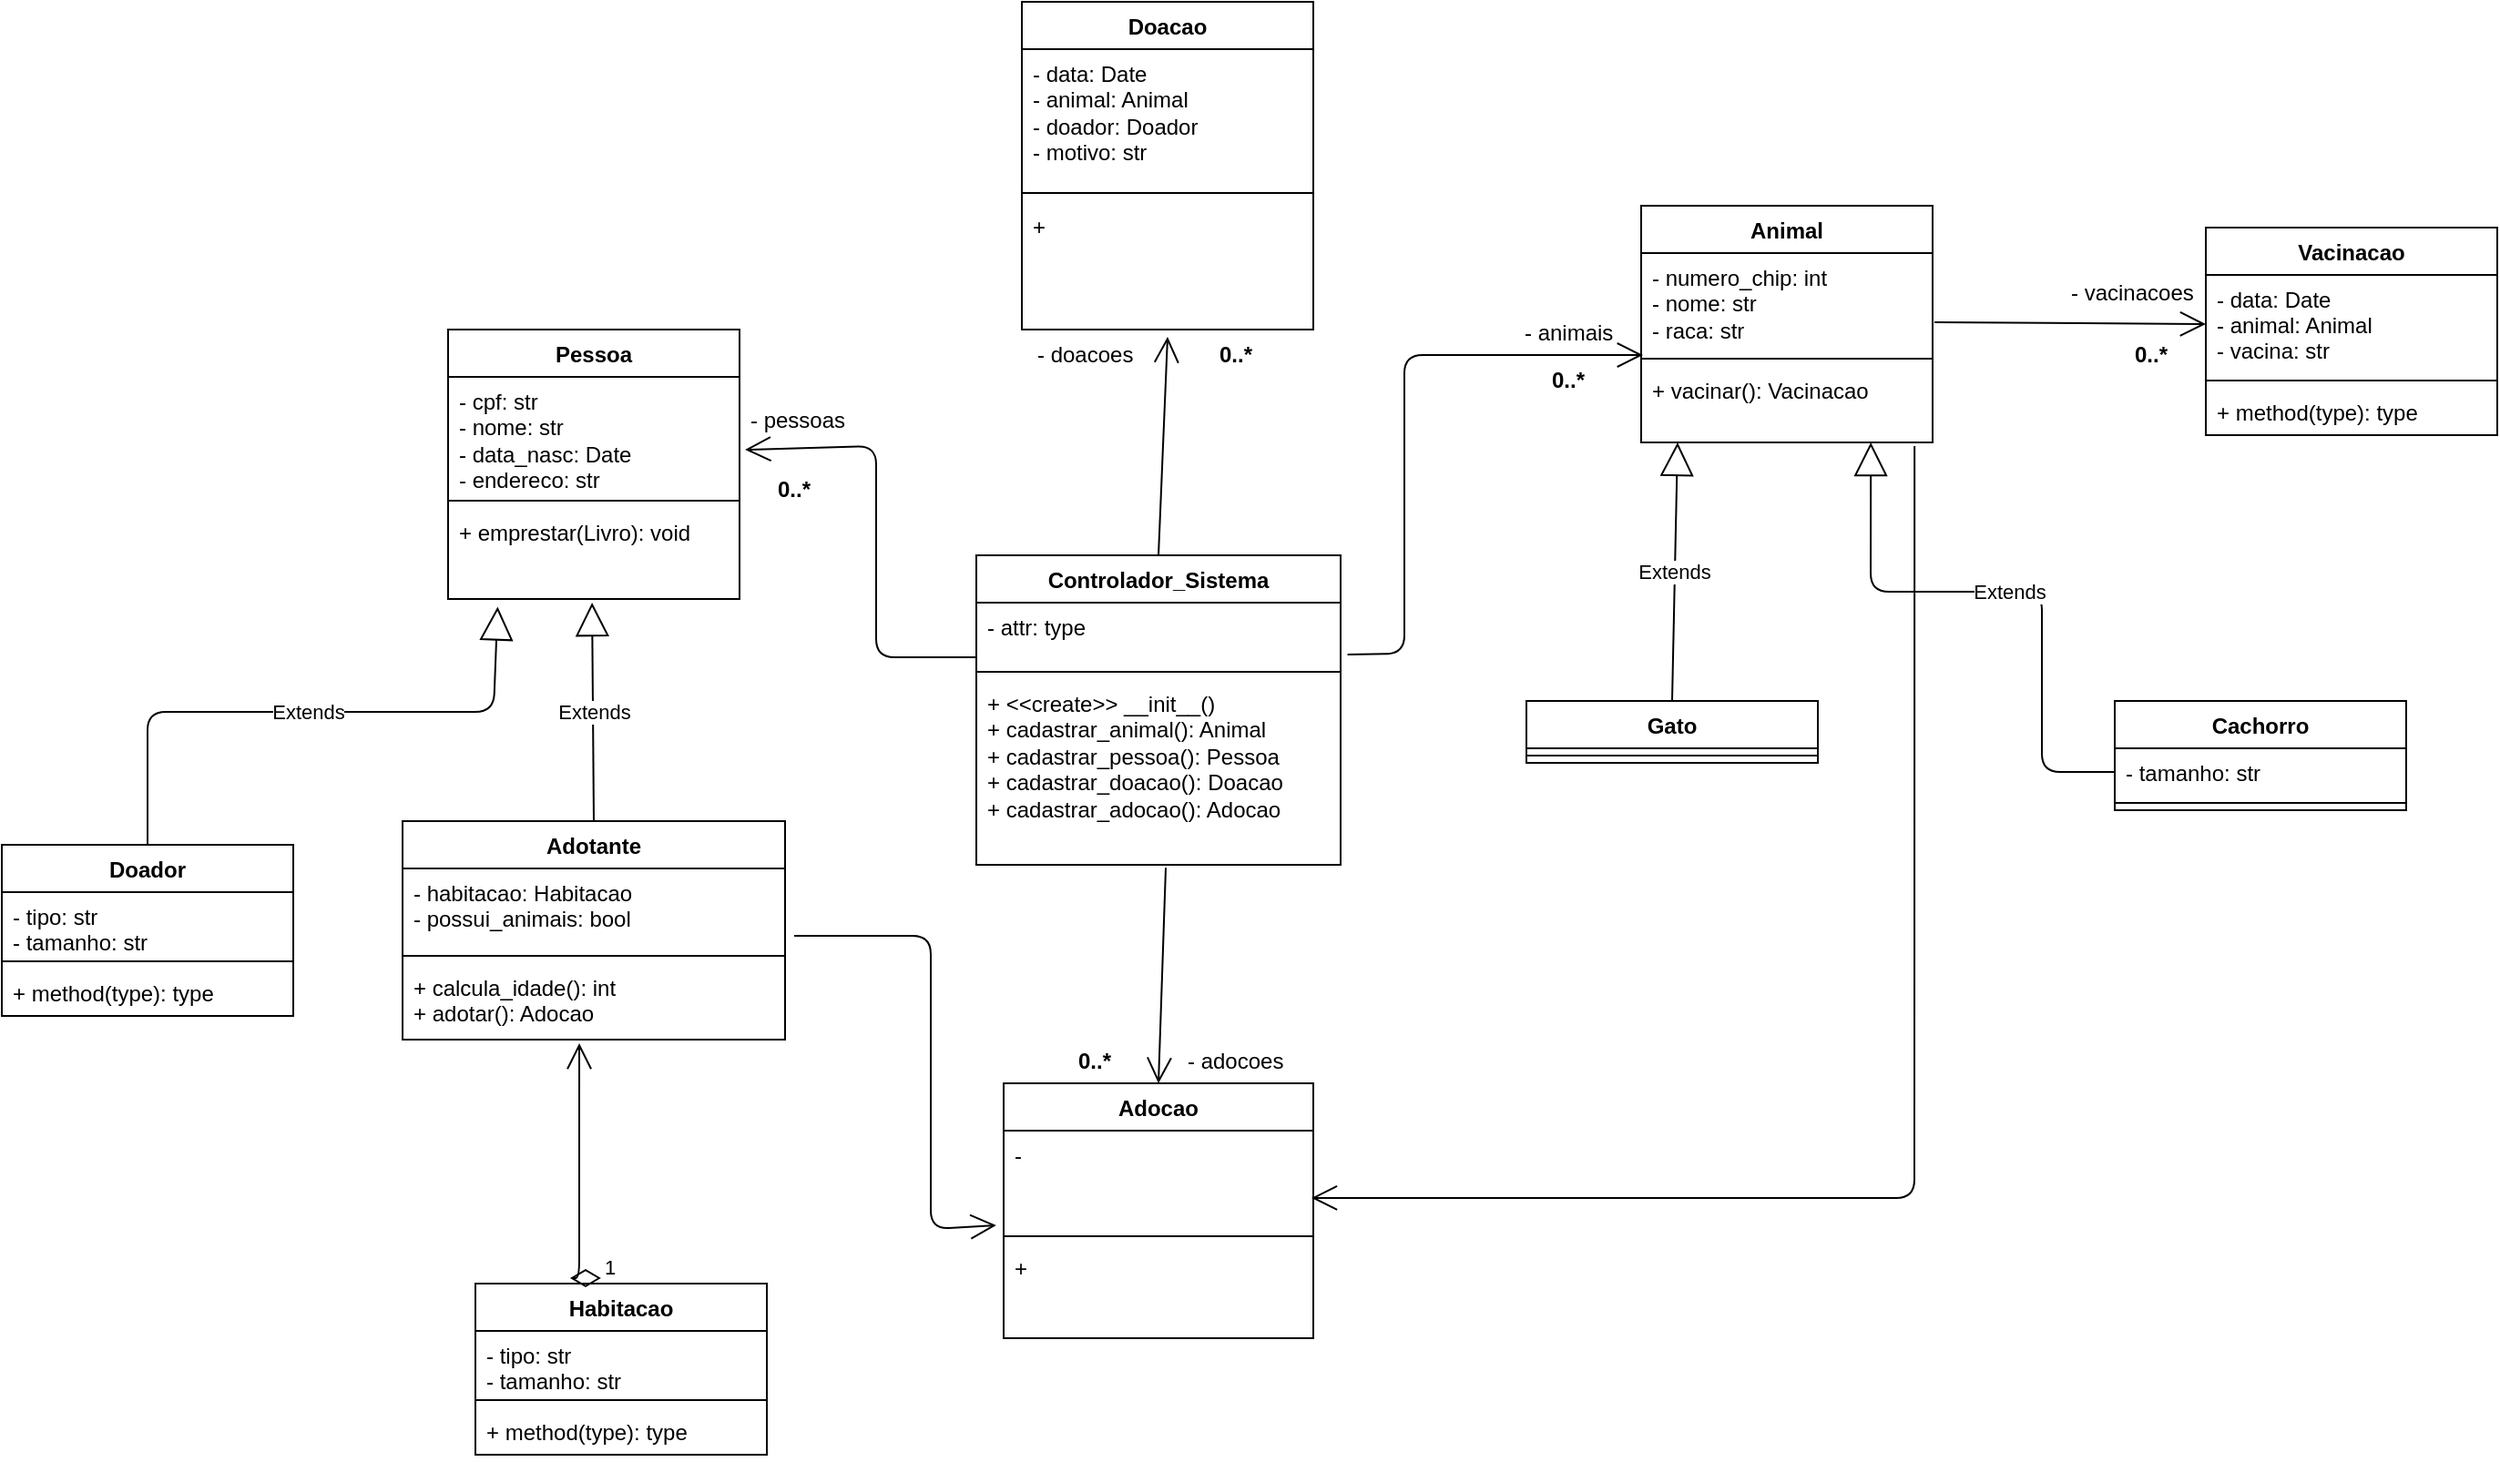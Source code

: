<mxfile>
    <diagram id="C5RBs43oDa-KdzZeNtuy" name="Page-1">
        <mxGraphModel dx="1378" dy="779" grid="1" gridSize="10" guides="1" tooltips="1" connect="1" arrows="1" fold="1" page="0" pageScale="1" pageWidth="827" pageHeight="1169" math="0" shadow="0">
            <root>
                <mxCell id="WIyWlLk6GJQsqaUBKTNV-0"/>
                <mxCell id="WIyWlLk6GJQsqaUBKTNV-1" parent="WIyWlLk6GJQsqaUBKTNV-0"/>
                <mxCell id="ZOqMEY8nHoL99eGyLQIH-0" value="Controlador_Sistema" style="swimlane;fontStyle=1;align=center;verticalAlign=top;childLayout=stackLayout;horizontal=1;startSize=26;horizontalStack=0;resizeParent=1;resizeParentMax=0;resizeLast=0;collapsible=1;marginBottom=0;whiteSpace=wrap;html=1;" parent="WIyWlLk6GJQsqaUBKTNV-1" vertex="1">
                    <mxGeometry x="665" y="404" width="200" height="170" as="geometry"/>
                </mxCell>
                <mxCell id="ZOqMEY8nHoL99eGyLQIH-1" value="- attr: type" style="text;strokeColor=none;fillColor=none;align=left;verticalAlign=top;spacingLeft=4;spacingRight=4;overflow=hidden;rotatable=0;points=[[0,0.5],[1,0.5]];portConstraint=eastwest;whiteSpace=wrap;html=1;" parent="ZOqMEY8nHoL99eGyLQIH-0" vertex="1">
                    <mxGeometry y="26" width="200" height="34" as="geometry"/>
                </mxCell>
                <mxCell id="ZOqMEY8nHoL99eGyLQIH-2" value="" style="line;strokeWidth=1;fillColor=none;align=left;verticalAlign=middle;spacingTop=-1;spacingLeft=3;spacingRight=3;rotatable=0;labelPosition=right;points=[];portConstraint=eastwest;strokeColor=inherit;" parent="ZOqMEY8nHoL99eGyLQIH-0" vertex="1">
                    <mxGeometry y="60" width="200" height="8" as="geometry"/>
                </mxCell>
                <mxCell id="ZOqMEY8nHoL99eGyLQIH-3" value="&lt;span style=&quot;&quot;&gt;+ &amp;lt;&amp;lt;create&amp;gt;&amp;gt; __init__()&lt;/span&gt;&lt;br&gt;+ cadastrar_animal(): Animal&amp;nbsp;&lt;br&gt;+ cadastrar_pessoa(): Pessoa&amp;nbsp;&lt;br&gt;+ cadastrar_doacao(): Doacao&lt;br&gt;+ cadastrar_adocao(): Adocao&amp;nbsp;&amp;nbsp;" style="text;strokeColor=none;fillColor=none;align=left;verticalAlign=top;spacingLeft=4;spacingRight=4;overflow=hidden;rotatable=0;points=[[0,0.5],[1,0.5]];portConstraint=eastwest;whiteSpace=wrap;html=1;" parent="ZOqMEY8nHoL99eGyLQIH-0" vertex="1">
                    <mxGeometry y="68" width="200" height="102" as="geometry"/>
                </mxCell>
                <mxCell id="ZOqMEY8nHoL99eGyLQIH-4" value="Pessoa" style="swimlane;fontStyle=1;align=center;verticalAlign=top;childLayout=stackLayout;horizontal=1;startSize=26;horizontalStack=0;resizeParent=1;resizeParentMax=0;resizeLast=0;collapsible=1;marginBottom=0;whiteSpace=wrap;html=1;" parent="WIyWlLk6GJQsqaUBKTNV-1" vertex="1">
                    <mxGeometry x="375" y="280" width="160" height="148" as="geometry"/>
                </mxCell>
                <mxCell id="ZOqMEY8nHoL99eGyLQIH-5" value="- cpf: str&lt;div&gt;- nome: str&lt;br&gt;&lt;/div&gt;&lt;div&gt;- data_nasc: Date&lt;br&gt;&lt;/div&gt;&lt;div&gt;- endereco: str&lt;/div&gt;" style="text;strokeColor=none;fillColor=none;align=left;verticalAlign=top;spacingLeft=4;spacingRight=4;overflow=hidden;rotatable=0;points=[[0,0.5],[1,0.5]];portConstraint=eastwest;whiteSpace=wrap;html=1;" parent="ZOqMEY8nHoL99eGyLQIH-4" vertex="1">
                    <mxGeometry y="26" width="160" height="64" as="geometry"/>
                </mxCell>
                <mxCell id="ZOqMEY8nHoL99eGyLQIH-6" value="" style="line;strokeWidth=1;fillColor=none;align=left;verticalAlign=middle;spacingTop=-1;spacingLeft=3;spacingRight=3;rotatable=0;labelPosition=right;points=[];portConstraint=eastwest;strokeColor=inherit;" parent="ZOqMEY8nHoL99eGyLQIH-4" vertex="1">
                    <mxGeometry y="90" width="160" height="8" as="geometry"/>
                </mxCell>
                <mxCell id="ZOqMEY8nHoL99eGyLQIH-7" value="+ emprestar(Livro): void" style="text;strokeColor=none;fillColor=none;align=left;verticalAlign=top;spacingLeft=4;spacingRight=4;overflow=hidden;rotatable=0;points=[[0,0.5],[1,0.5]];portConstraint=eastwest;whiteSpace=wrap;html=1;" parent="ZOqMEY8nHoL99eGyLQIH-4" vertex="1">
                    <mxGeometry y="98" width="160" height="50" as="geometry"/>
                </mxCell>
                <mxCell id="ZOqMEY8nHoL99eGyLQIH-8" value="Doacao" style="swimlane;fontStyle=1;align=center;verticalAlign=top;childLayout=stackLayout;horizontal=1;startSize=26;horizontalStack=0;resizeParent=1;resizeParentMax=0;resizeLast=0;collapsible=1;marginBottom=0;whiteSpace=wrap;html=1;" parent="WIyWlLk6GJQsqaUBKTNV-1" vertex="1">
                    <mxGeometry x="690" y="100" width="160" height="180" as="geometry"/>
                </mxCell>
                <mxCell id="ZOqMEY8nHoL99eGyLQIH-9" value="&lt;span style=&quot;background-color: initial;&quot;&gt;- data: Date&lt;/span&gt;&lt;br&gt;&lt;div&gt;&lt;div&gt;- animal: Animal&lt;br&gt;&lt;/div&gt;&lt;/div&gt;&lt;div&gt;- doador: Doador&lt;/div&gt;&lt;div&gt;- motivo: str&lt;/div&gt;" style="text;strokeColor=none;fillColor=none;align=left;verticalAlign=top;spacingLeft=4;spacingRight=4;overflow=hidden;rotatable=0;points=[[0,0.5],[1,0.5]];portConstraint=eastwest;whiteSpace=wrap;html=1;" parent="ZOqMEY8nHoL99eGyLQIH-8" vertex="1">
                    <mxGeometry y="26" width="160" height="74" as="geometry"/>
                </mxCell>
                <mxCell id="ZOqMEY8nHoL99eGyLQIH-10" value="" style="line;strokeWidth=1;fillColor=none;align=left;verticalAlign=middle;spacingTop=-1;spacingLeft=3;spacingRight=3;rotatable=0;labelPosition=right;points=[];portConstraint=eastwest;strokeColor=inherit;" parent="ZOqMEY8nHoL99eGyLQIH-8" vertex="1">
                    <mxGeometry y="100" width="160" height="10" as="geometry"/>
                </mxCell>
                <mxCell id="ZOqMEY8nHoL99eGyLQIH-11" value="+" style="text;strokeColor=none;fillColor=none;align=left;verticalAlign=top;spacingLeft=4;spacingRight=4;overflow=hidden;rotatable=0;points=[[0,0.5],[1,0.5]];portConstraint=eastwest;whiteSpace=wrap;html=1;" parent="ZOqMEY8nHoL99eGyLQIH-8" vertex="1">
                    <mxGeometry y="110" width="160" height="70" as="geometry"/>
                </mxCell>
                <mxCell id="ZOqMEY8nHoL99eGyLQIH-12" value="Adocao" style="swimlane;fontStyle=1;align=center;verticalAlign=top;childLayout=stackLayout;horizontal=1;startSize=26;horizontalStack=0;resizeParent=1;resizeParentMax=0;resizeLast=0;collapsible=1;marginBottom=0;whiteSpace=wrap;html=1;" parent="WIyWlLk6GJQsqaUBKTNV-1" vertex="1">
                    <mxGeometry x="680" y="694" width="170" height="140" as="geometry"/>
                </mxCell>
                <mxCell id="ZOqMEY8nHoL99eGyLQIH-13" value="-" style="text;strokeColor=none;fillColor=none;align=left;verticalAlign=top;spacingLeft=4;spacingRight=4;overflow=hidden;rotatable=0;points=[[0,0.5],[1,0.5]];portConstraint=eastwest;whiteSpace=wrap;html=1;" parent="ZOqMEY8nHoL99eGyLQIH-12" vertex="1">
                    <mxGeometry y="26" width="170" height="54" as="geometry"/>
                </mxCell>
                <mxCell id="ZOqMEY8nHoL99eGyLQIH-14" value="" style="line;strokeWidth=1;fillColor=none;align=left;verticalAlign=middle;spacingTop=-1;spacingLeft=3;spacingRight=3;rotatable=0;labelPosition=right;points=[];portConstraint=eastwest;strokeColor=inherit;" parent="ZOqMEY8nHoL99eGyLQIH-12" vertex="1">
                    <mxGeometry y="80" width="170" height="8" as="geometry"/>
                </mxCell>
                <mxCell id="ZOqMEY8nHoL99eGyLQIH-15" value="&lt;div&gt;+&lt;/div&gt;" style="text;strokeColor=none;fillColor=none;align=left;verticalAlign=top;spacingLeft=4;spacingRight=4;overflow=hidden;rotatable=0;points=[[0,0.5],[1,0.5]];portConstraint=eastwest;whiteSpace=wrap;html=1;" parent="ZOqMEY8nHoL99eGyLQIH-12" vertex="1">
                    <mxGeometry y="88" width="170" height="52" as="geometry"/>
                </mxCell>
                <mxCell id="ZOqMEY8nHoL99eGyLQIH-16" value="Animal" style="swimlane;fontStyle=1;align=center;verticalAlign=top;childLayout=stackLayout;horizontal=1;startSize=26;horizontalStack=0;resizeParent=1;resizeParentMax=0;resizeLast=0;collapsible=1;marginBottom=0;whiteSpace=wrap;html=1;" parent="WIyWlLk6GJQsqaUBKTNV-1" vertex="1">
                    <mxGeometry x="1030" y="212" width="160" height="130" as="geometry"/>
                </mxCell>
                <mxCell id="ZOqMEY8nHoL99eGyLQIH-17" value="- numero_chip: int&lt;br&gt;- nome: str&lt;br&gt;&lt;div&gt;- raca: str&lt;br&gt;&lt;/div&gt;" style="text;strokeColor=none;fillColor=none;align=left;verticalAlign=top;spacingLeft=4;spacingRight=4;overflow=hidden;rotatable=0;points=[[0,0.5],[1,0.5]];portConstraint=eastwest;whiteSpace=wrap;html=1;" parent="ZOqMEY8nHoL99eGyLQIH-16" vertex="1">
                    <mxGeometry y="26" width="160" height="54" as="geometry"/>
                </mxCell>
                <mxCell id="ZOqMEY8nHoL99eGyLQIH-18" value="" style="line;strokeWidth=1;fillColor=none;align=left;verticalAlign=middle;spacingTop=-1;spacingLeft=3;spacingRight=3;rotatable=0;labelPosition=right;points=[];portConstraint=eastwest;strokeColor=inherit;" parent="ZOqMEY8nHoL99eGyLQIH-16" vertex="1">
                    <mxGeometry y="80" width="160" height="8" as="geometry"/>
                </mxCell>
                <mxCell id="ZOqMEY8nHoL99eGyLQIH-19" value="+ vacinar(): Vacinacao" style="text;strokeColor=none;fillColor=none;align=left;verticalAlign=top;spacingLeft=4;spacingRight=4;overflow=hidden;rotatable=0;points=[[0,0.5],[1,0.5]];portConstraint=eastwest;whiteSpace=wrap;html=1;" parent="ZOqMEY8nHoL99eGyLQIH-16" vertex="1">
                    <mxGeometry y="88" width="160" height="42" as="geometry"/>
                </mxCell>
                <mxCell id="0" value="Gato" style="swimlane;fontStyle=1;align=center;verticalAlign=top;childLayout=stackLayout;horizontal=1;startSize=26;horizontalStack=0;resizeParent=1;resizeParentMax=0;resizeLast=0;collapsible=1;marginBottom=0;" parent="WIyWlLk6GJQsqaUBKTNV-1" vertex="1">
                    <mxGeometry x="967" y="484" width="160" height="34" as="geometry"/>
                </mxCell>
                <mxCell id="2" value="" style="line;strokeWidth=1;fillColor=none;align=left;verticalAlign=middle;spacingTop=-1;spacingLeft=3;spacingRight=3;rotatable=0;labelPosition=right;points=[];portConstraint=eastwest;strokeColor=inherit;" parent="0" vertex="1">
                    <mxGeometry y="26" width="160" height="8" as="geometry"/>
                </mxCell>
                <mxCell id="4" value="Cachorro" style="swimlane;fontStyle=1;align=center;verticalAlign=top;childLayout=stackLayout;horizontal=1;startSize=26;horizontalStack=0;resizeParent=1;resizeParentMax=0;resizeLast=0;collapsible=1;marginBottom=0;" parent="WIyWlLk6GJQsqaUBKTNV-1" vertex="1">
                    <mxGeometry x="1290" y="484" width="160" height="60" as="geometry"/>
                </mxCell>
                <mxCell id="5" value="- tamanho: str" style="text;strokeColor=none;fillColor=none;align=left;verticalAlign=top;spacingLeft=4;spacingRight=4;overflow=hidden;rotatable=0;points=[[0,0.5],[1,0.5]];portConstraint=eastwest;" parent="4" vertex="1">
                    <mxGeometry y="26" width="160" height="26" as="geometry"/>
                </mxCell>
                <mxCell id="6" value="" style="line;strokeWidth=1;fillColor=none;align=left;verticalAlign=middle;spacingTop=-1;spacingLeft=3;spacingRight=3;rotatable=0;labelPosition=right;points=[];portConstraint=eastwest;strokeColor=inherit;" parent="4" vertex="1">
                    <mxGeometry y="52" width="160" height="8" as="geometry"/>
                </mxCell>
                <mxCell id="8" value="Extends" style="endArrow=block;endSize=16;endFill=0;html=1;exitX=0.5;exitY=0;exitDx=0;exitDy=0;entryX=0.125;entryY=1;entryDx=0;entryDy=0;entryPerimeter=0;" parent="WIyWlLk6GJQsqaUBKTNV-1" source="0" target="ZOqMEY8nHoL99eGyLQIH-19" edge="1">
                    <mxGeometry width="160" relative="1" as="geometry">
                        <mxPoint x="1420" y="444" as="sourcePoint"/>
                        <mxPoint x="1070" y="354" as="targetPoint"/>
                        <Array as="points"/>
                    </mxGeometry>
                </mxCell>
                <mxCell id="9" value="Extends" style="endArrow=block;endSize=16;endFill=0;html=1;exitX=0;exitY=0.5;exitDx=0;exitDy=0;entryX=0.788;entryY=1;entryDx=0;entryDy=0;entryPerimeter=0;" parent="WIyWlLk6GJQsqaUBKTNV-1" source="5" target="ZOqMEY8nHoL99eGyLQIH-19" edge="1">
                    <mxGeometry width="160" relative="1" as="geometry">
                        <mxPoint x="1210" y="144" as="sourcePoint"/>
                        <mxPoint x="1150" y="394" as="targetPoint"/>
                        <Array as="points">
                            <mxPoint x="1250" y="523"/>
                            <mxPoint x="1250" y="424"/>
                            <mxPoint x="1156" y="424"/>
                        </Array>
                    </mxGeometry>
                </mxCell>
                <mxCell id="18" value="Adotante" style="swimlane;fontStyle=1;align=center;verticalAlign=top;childLayout=stackLayout;horizontal=1;startSize=26;horizontalStack=0;resizeParent=1;resizeParentMax=0;resizeLast=0;collapsible=1;marginBottom=0;" parent="WIyWlLk6GJQsqaUBKTNV-1" vertex="1">
                    <mxGeometry x="350" y="550" width="210" height="120" as="geometry"/>
                </mxCell>
                <mxCell id="19" value="- habitacao: Habitacao&#10;- possui_animais: bool" style="text;strokeColor=none;fillColor=none;align=left;verticalAlign=top;spacingLeft=4;spacingRight=4;overflow=hidden;rotatable=0;points=[[0,0.5],[1,0.5]];portConstraint=eastwest;" parent="18" vertex="1">
                    <mxGeometry y="26" width="210" height="44" as="geometry"/>
                </mxCell>
                <mxCell id="20" value="" style="line;strokeWidth=1;fillColor=none;align=left;verticalAlign=middle;spacingTop=-1;spacingLeft=3;spacingRight=3;rotatable=0;labelPosition=right;points=[];portConstraint=eastwest;strokeColor=inherit;" parent="18" vertex="1">
                    <mxGeometry y="70" width="210" height="8" as="geometry"/>
                </mxCell>
                <mxCell id="21" value="+ calcula_idade(): int&#10;+ adotar(): Adocao" style="text;strokeColor=none;fillColor=none;align=left;verticalAlign=top;spacingLeft=4;spacingRight=4;overflow=hidden;rotatable=0;points=[[0,0.5],[1,0.5]];portConstraint=eastwest;" parent="18" vertex="1">
                    <mxGeometry y="78" width="210" height="42" as="geometry"/>
                </mxCell>
                <mxCell id="23" value="Extends" style="endArrow=block;endSize=16;endFill=0;html=1;exitX=0.5;exitY=0;exitDx=0;exitDy=0;entryX=0.494;entryY=1.04;entryDx=0;entryDy=0;entryPerimeter=0;" parent="WIyWlLk6GJQsqaUBKTNV-1" source="18" target="ZOqMEY8nHoL99eGyLQIH-7" edge="1">
                    <mxGeometry width="160" relative="1" as="geometry">
                        <mxPoint x="606" y="522.98" as="sourcePoint"/>
                        <mxPoint x="586" y="490" as="targetPoint"/>
                    </mxGeometry>
                </mxCell>
                <mxCell id="24" value="Vacinacao" style="swimlane;fontStyle=1;align=center;verticalAlign=top;childLayout=stackLayout;horizontal=1;startSize=26;horizontalStack=0;resizeParent=1;resizeParentMax=0;resizeLast=0;collapsible=1;marginBottom=0;" parent="WIyWlLk6GJQsqaUBKTNV-1" vertex="1">
                    <mxGeometry x="1340" y="224" width="160" height="114" as="geometry"/>
                </mxCell>
                <mxCell id="25" value="- data: Date&#10;- animal: Animal&#10;- vacina: str" style="text;strokeColor=none;fillColor=none;align=left;verticalAlign=top;spacingLeft=4;spacingRight=4;overflow=hidden;rotatable=0;points=[[0,0.5],[1,0.5]];portConstraint=eastwest;" parent="24" vertex="1">
                    <mxGeometry y="26" width="160" height="54" as="geometry"/>
                </mxCell>
                <mxCell id="26" value="" style="line;strokeWidth=1;fillColor=none;align=left;verticalAlign=middle;spacingTop=-1;spacingLeft=3;spacingRight=3;rotatable=0;labelPosition=right;points=[];portConstraint=eastwest;strokeColor=inherit;" parent="24" vertex="1">
                    <mxGeometry y="80" width="160" height="8" as="geometry"/>
                </mxCell>
                <mxCell id="27" value="+ method(type): type" style="text;strokeColor=none;fillColor=none;align=left;verticalAlign=top;spacingLeft=4;spacingRight=4;overflow=hidden;rotatable=0;points=[[0,0.5],[1,0.5]];portConstraint=eastwest;" parent="24" vertex="1">
                    <mxGeometry y="88" width="160" height="26" as="geometry"/>
                </mxCell>
                <mxCell id="28" value="" style="endArrow=open;endFill=1;endSize=12;html=1;entryX=0;entryY=0.5;entryDx=0;entryDy=0;exitX=1.006;exitY=0.704;exitDx=0;exitDy=0;exitPerimeter=0;" parent="WIyWlLk6GJQsqaUBKTNV-1" source="ZOqMEY8nHoL99eGyLQIH-17" target="25" edge="1">
                    <mxGeometry width="160" relative="1" as="geometry">
                        <mxPoint x="1240" y="348" as="sourcePoint"/>
                        <mxPoint x="1400" y="348" as="targetPoint"/>
                    </mxGeometry>
                </mxCell>
                <mxCell id="29" value="- vacinacoes" style="text;strokeColor=none;fillColor=none;align=left;verticalAlign=top;spacingLeft=4;spacingRight=4;overflow=hidden;rotatable=0;points=[[0,0.5],[1,0.5]];portConstraint=eastwest;" parent="WIyWlLk6GJQsqaUBKTNV-1" vertex="1">
                    <mxGeometry x="1260" y="246" width="100" height="26" as="geometry"/>
                </mxCell>
                <mxCell id="30" value="Habitacao" style="swimlane;fontStyle=1;align=center;verticalAlign=top;childLayout=stackLayout;horizontal=1;startSize=26;horizontalStack=0;resizeParent=1;resizeParentMax=0;resizeLast=0;collapsible=1;marginBottom=0;" parent="WIyWlLk6GJQsqaUBKTNV-1" vertex="1">
                    <mxGeometry x="390" y="804" width="160" height="94" as="geometry"/>
                </mxCell>
                <mxCell id="31" value="- tipo: str&#10;- tamanho: str" style="text;strokeColor=none;fillColor=none;align=left;verticalAlign=top;spacingLeft=4;spacingRight=4;overflow=hidden;rotatable=0;points=[[0,0.5],[1,0.5]];portConstraint=eastwest;" parent="30" vertex="1">
                    <mxGeometry y="26" width="160" height="34" as="geometry"/>
                </mxCell>
                <mxCell id="32" value="" style="line;strokeWidth=1;fillColor=none;align=left;verticalAlign=middle;spacingTop=-1;spacingLeft=3;spacingRight=3;rotatable=0;labelPosition=right;points=[];portConstraint=eastwest;strokeColor=inherit;" parent="30" vertex="1">
                    <mxGeometry y="60" width="160" height="8" as="geometry"/>
                </mxCell>
                <mxCell id="33" value="+ method(type): type" style="text;strokeColor=none;fillColor=none;align=left;verticalAlign=top;spacingLeft=4;spacingRight=4;overflow=hidden;rotatable=0;points=[[0,0.5],[1,0.5]];portConstraint=eastwest;" parent="30" vertex="1">
                    <mxGeometry y="68" width="160" height="26" as="geometry"/>
                </mxCell>
                <mxCell id="34" value="Doador" style="swimlane;fontStyle=1;align=center;verticalAlign=top;childLayout=stackLayout;horizontal=1;startSize=26;horizontalStack=0;resizeParent=1;resizeParentMax=0;resizeLast=0;collapsible=1;marginBottom=0;" parent="WIyWlLk6GJQsqaUBKTNV-1" vertex="1">
                    <mxGeometry x="130" y="563" width="160" height="94" as="geometry"/>
                </mxCell>
                <mxCell id="35" value="- tipo: str&#10;- tamanho: str" style="text;strokeColor=none;fillColor=none;align=left;verticalAlign=top;spacingLeft=4;spacingRight=4;overflow=hidden;rotatable=0;points=[[0,0.5],[1,0.5]];portConstraint=eastwest;" parent="34" vertex="1">
                    <mxGeometry y="26" width="160" height="34" as="geometry"/>
                </mxCell>
                <mxCell id="36" value="" style="line;strokeWidth=1;fillColor=none;align=left;verticalAlign=middle;spacingTop=-1;spacingLeft=3;spacingRight=3;rotatable=0;labelPosition=right;points=[];portConstraint=eastwest;strokeColor=inherit;" parent="34" vertex="1">
                    <mxGeometry y="60" width="160" height="8" as="geometry"/>
                </mxCell>
                <mxCell id="37" value="+ method(type): type" style="text;strokeColor=none;fillColor=none;align=left;verticalAlign=top;spacingLeft=4;spacingRight=4;overflow=hidden;rotatable=0;points=[[0,0.5],[1,0.5]];portConstraint=eastwest;" parent="34" vertex="1">
                    <mxGeometry y="68" width="160" height="26" as="geometry"/>
                </mxCell>
                <mxCell id="40" value="" style="endArrow=open;endFill=1;endSize=12;html=1;exitX=1.019;exitY=0.837;exitDx=0;exitDy=0;exitPerimeter=0;entryX=0.006;entryY=1.037;entryDx=0;entryDy=0;entryPerimeter=0;" parent="WIyWlLk6GJQsqaUBKTNV-1" source="ZOqMEY8nHoL99eGyLQIH-1" target="ZOqMEY8nHoL99eGyLQIH-17" edge="1">
                    <mxGeometry width="160" relative="1" as="geometry">
                        <mxPoint x="1180" y="294" as="sourcePoint"/>
                        <mxPoint x="1340" y="294" as="targetPoint"/>
                        <Array as="points">
                            <mxPoint x="900" y="458"/>
                            <mxPoint x="900" y="294"/>
                        </Array>
                    </mxGeometry>
                </mxCell>
                <mxCell id="41" value="- animais" style="text;strokeColor=none;fillColor=none;align=left;verticalAlign=top;spacingLeft=4;spacingRight=4;overflow=hidden;rotatable=0;points=[[0,0.5],[1,0.5]];portConstraint=eastwest;" parent="WIyWlLk6GJQsqaUBKTNV-1" vertex="1">
                    <mxGeometry x="960" y="268" width="60" height="26" as="geometry"/>
                </mxCell>
                <mxCell id="43" value="0..*" style="text;align=center;fontStyle=1;verticalAlign=middle;spacingLeft=3;spacingRight=3;strokeColor=none;rotatable=0;points=[[0,0.5],[1,0.5]];portConstraint=eastwest;" parent="WIyWlLk6GJQsqaUBKTNV-1" vertex="1">
                    <mxGeometry x="950" y="294" width="80" height="26" as="geometry"/>
                </mxCell>
                <mxCell id="45" value="Extends" style="endArrow=block;endSize=16;endFill=0;html=1;exitX=0.5;exitY=0;exitDx=0;exitDy=0;entryX=0.17;entryY=1.085;entryDx=0;entryDy=0;entryPerimeter=0;" parent="WIyWlLk6GJQsqaUBKTNV-1" source="34" target="ZOqMEY8nHoL99eGyLQIH-7" edge="1">
                    <mxGeometry width="160" relative="1" as="geometry">
                        <mxPoint x="480" y="214" as="sourcePoint"/>
                        <mxPoint x="640" y="214" as="targetPoint"/>
                        <Array as="points">
                            <mxPoint x="210" y="490"/>
                            <mxPoint x="400" y="490"/>
                        </Array>
                    </mxGeometry>
                </mxCell>
                <mxCell id="49" value="" style="endArrow=open;endFill=1;endSize=12;html=1;exitX=0.938;exitY=1.048;exitDx=0;exitDy=0;exitPerimeter=0;entryX=0.994;entryY=0.685;entryDx=0;entryDy=0;entryPerimeter=0;" edge="1" parent="WIyWlLk6GJQsqaUBKTNV-1" source="ZOqMEY8nHoL99eGyLQIH-19" target="ZOqMEY8nHoL99eGyLQIH-13">
                    <mxGeometry width="160" relative="1" as="geometry">
                        <mxPoint x="1180" y="374" as="sourcePoint"/>
                        <mxPoint x="1340" y="374" as="targetPoint"/>
                        <Array as="points">
                            <mxPoint x="1180" y="757"/>
                        </Array>
                    </mxGeometry>
                </mxCell>
                <mxCell id="50" value="" style="endArrow=open;endFill=1;endSize=12;html=1;exitX=1.024;exitY=0.841;exitDx=0;exitDy=0;exitPerimeter=0;entryX=-0.024;entryY=0.963;entryDx=0;entryDy=0;entryPerimeter=0;" parent="WIyWlLk6GJQsqaUBKTNV-1" source="19" target="ZOqMEY8nHoL99eGyLQIH-13" edge="1">
                    <mxGeometry width="160" relative="1" as="geometry">
                        <mxPoint x="640" y="794" as="sourcePoint"/>
                        <mxPoint x="630" y="864" as="targetPoint"/>
                        <Array as="points">
                            <mxPoint x="640" y="613"/>
                            <mxPoint x="640" y="774"/>
                        </Array>
                    </mxGeometry>
                </mxCell>
                <mxCell id="52" value="" style="endArrow=open;endFill=1;endSize=12;html=1;entryX=1.019;entryY=0.625;entryDx=0;entryDy=0;entryPerimeter=0;exitX=0;exitY=0.882;exitDx=0;exitDy=0;exitPerimeter=0;" parent="WIyWlLk6GJQsqaUBKTNV-1" source="ZOqMEY8nHoL99eGyLQIH-1" target="ZOqMEY8nHoL99eGyLQIH-5" edge="1">
                    <mxGeometry width="160" relative="1" as="geometry">
                        <mxPoint x="600" y="394" as="sourcePoint"/>
                        <mxPoint x="810" y="424" as="targetPoint"/>
                        <Array as="points">
                            <mxPoint x="610" y="460"/>
                            <mxPoint x="610" y="344"/>
                        </Array>
                    </mxGeometry>
                </mxCell>
                <mxCell id="53" value="- pessoas" style="text;strokeColor=none;fillColor=none;align=left;verticalAlign=top;spacingLeft=4;spacingRight=4;overflow=hidden;rotatable=0;points=[[0,0.5],[1,0.5]];portConstraint=eastwest;" parent="WIyWlLk6GJQsqaUBKTNV-1" vertex="1">
                    <mxGeometry x="535" y="316" width="75" height="26" as="geometry"/>
                </mxCell>
                <mxCell id="54" value="0..*" style="text;align=center;fontStyle=1;verticalAlign=middle;spacingLeft=3;spacingRight=3;strokeColor=none;rotatable=0;points=[[0,0.5],[1,0.5]];portConstraint=eastwest;" parent="WIyWlLk6GJQsqaUBKTNV-1" vertex="1">
                    <mxGeometry x="525" y="354" width="80" height="26" as="geometry"/>
                </mxCell>
                <mxCell id="55" value="" style="endArrow=open;endFill=1;endSize=12;html=1;entryX=0.5;entryY=1.057;entryDx=0;entryDy=0;entryPerimeter=0;exitX=0.5;exitY=0;exitDx=0;exitDy=0;exitPerimeter=0;" parent="WIyWlLk6GJQsqaUBKTNV-1" source="ZOqMEY8nHoL99eGyLQIH-0" target="ZOqMEY8nHoL99eGyLQIH-11" edge="1">
                    <mxGeometry width="160" relative="1" as="geometry">
                        <mxPoint x="730" y="344" as="sourcePoint"/>
                        <mxPoint x="810" y="424" as="targetPoint"/>
                    </mxGeometry>
                </mxCell>
                <mxCell id="56" value="" style="endArrow=open;endFill=1;endSize=12;html=1;entryX=0.5;entryY=0;entryDx=0;entryDy=0;exitX=0.52;exitY=1.016;exitDx=0;exitDy=0;exitPerimeter=0;" parent="WIyWlLk6GJQsqaUBKTNV-1" source="ZOqMEY8nHoL99eGyLQIH-3" target="ZOqMEY8nHoL99eGyLQIH-12" edge="1">
                    <mxGeometry width="160" relative="1" as="geometry">
                        <mxPoint x="720" y="604.01" as="sourcePoint"/>
                        <mxPoint x="760" y="534" as="targetPoint"/>
                    </mxGeometry>
                </mxCell>
                <mxCell id="57" value="- adocoes" style="text;strokeColor=none;fillColor=none;align=left;verticalAlign=top;spacingLeft=4;spacingRight=4;overflow=hidden;rotatable=0;points=[[0,0.5],[1,0.5]];portConstraint=eastwest;" parent="WIyWlLk6GJQsqaUBKTNV-1" vertex="1">
                    <mxGeometry x="775" y="668" width="75" height="26" as="geometry"/>
                </mxCell>
                <mxCell id="58" value="0..*" style="text;align=center;fontStyle=1;verticalAlign=middle;spacingLeft=3;spacingRight=3;strokeColor=none;rotatable=0;points=[[0,0.5],[1,0.5]];portConstraint=eastwest;" parent="WIyWlLk6GJQsqaUBKTNV-1" vertex="1">
                    <mxGeometry x="690" y="668" width="80" height="26" as="geometry"/>
                </mxCell>
                <mxCell id="59" value="0..*" style="text;align=center;fontStyle=1;verticalAlign=middle;spacingLeft=3;spacingRight=3;strokeColor=none;rotatable=0;points=[[0,0.5],[1,0.5]];portConstraint=eastwest;" parent="WIyWlLk6GJQsqaUBKTNV-1" vertex="1">
                    <mxGeometry x="767.5" y="280" width="80" height="26" as="geometry"/>
                </mxCell>
                <mxCell id="60" value="- doacoes" style="text;strokeColor=none;fillColor=none;align=left;verticalAlign=top;spacingLeft=4;spacingRight=4;overflow=hidden;rotatable=0;points=[[0,0.5],[1,0.5]];portConstraint=eastwest;" parent="WIyWlLk6GJQsqaUBKTNV-1" vertex="1">
                    <mxGeometry x="692.5" y="280" width="75" height="26" as="geometry"/>
                </mxCell>
                <mxCell id="61" value="0..*" style="text;align=center;fontStyle=1;verticalAlign=middle;spacingLeft=3;spacingRight=3;strokeColor=none;rotatable=0;points=[[0,0.5],[1,0.5]];portConstraint=eastwest;" parent="WIyWlLk6GJQsqaUBKTNV-1" vertex="1">
                    <mxGeometry x="1270" y="280" width="80" height="26" as="geometry"/>
                </mxCell>
                <mxCell id="64" value="1" style="endArrow=open;html=1;endSize=12;startArrow=diamondThin;startSize=14;startFill=0;edgeStyle=orthogonalEdgeStyle;align=left;verticalAlign=bottom;exitX=0.431;exitY=-0.032;exitDx=0;exitDy=0;exitPerimeter=0;entryX=0.462;entryY=1.048;entryDx=0;entryDy=0;entryPerimeter=0;" parent="WIyWlLk6GJQsqaUBKTNV-1" source="30" target="21" edge="1">
                    <mxGeometry x="-1" y="3" relative="1" as="geometry">
                        <mxPoint x="410" y="734" as="sourcePoint"/>
                        <mxPoint x="570" y="734" as="targetPoint"/>
                        <Array as="points">
                            <mxPoint x="447" y="801"/>
                        </Array>
                    </mxGeometry>
                </mxCell>
            </root>
        </mxGraphModel>
    </diagram>
</mxfile>